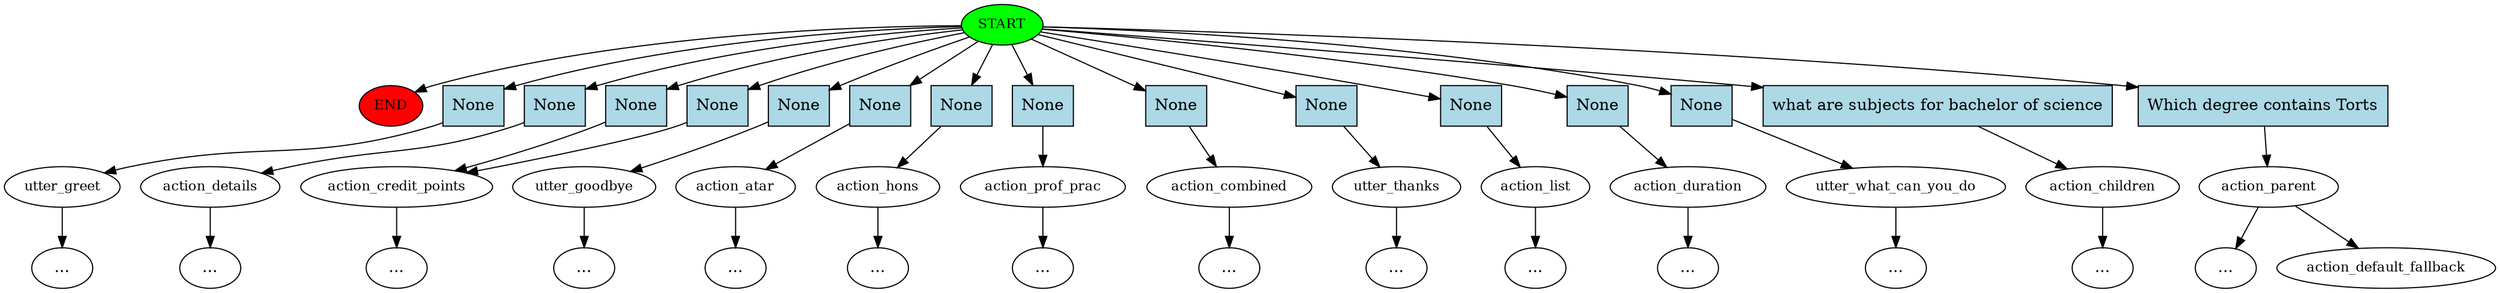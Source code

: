 digraph  {
0 [class="start active", fillcolor=green, fontsize=12, label=START, style=filled];
"-1" [class=end, fillcolor=red, fontsize=12, label=END, style=filled];
1 [class="", fontsize=12, label=utter_greet];
3 [class="", fontsize=12, label=action_details];
14 [class="", fontsize=12, label=action_credit_points];
32 [class="", fontsize=12, label=utter_goodbye];
"-34" [class=ellipsis, label="..."];
34 [class="", fontsize=12, label=action_atar];
"-37" [class=ellipsis, label="..."];
36 [class="", fontsize=12, label=action_hons];
"-39" [class=ellipsis, label="..."];
38 [class="", fontsize=12, label=action_prof_prac];
"-41" [class=ellipsis, label="..."];
40 [class="", fontsize=12, label=action_combined];
"-43" [class=ellipsis, label="..."];
43 [class="", fontsize=12, label=utter_thanks];
"-45" [class=ellipsis, label="..."];
"-46" [class=ellipsis, label="..."];
45 [class="", fontsize=12, label=action_list];
"-47" [class=ellipsis, label="..."];
49 [class="", fontsize=12, label=action_duration];
"-52" [class=ellipsis, label="..."];
"-54" [class=ellipsis, label="..."];
53 [class="", fontsize=12, label=utter_what_can_you_do];
"-55" [class=ellipsis, label="..."];
"-57" [class=ellipsis, label="..."];
56 [class="", fontsize=12, label=action_children];
"-58" [class=ellipsis, label="..."];
57 [class=active, fontsize=12, label=action_parent];
"-59" [class=ellipsis, label="..."];
59 [class="dashed active", fontsize=12, label=action_default_fallback];
60 [class=intent, fillcolor=lightblue, label=None, shape=rect, style=filled];
61 [class=intent, fillcolor=lightblue, label=None, shape=rect, style=filled];
62 [class=intent, fillcolor=lightblue, label=None, shape=rect, style=filled];
63 [class=intent, fillcolor=lightblue, label=None, shape=rect, style=filled];
64 [class=intent, fillcolor=lightblue, label=None, shape=rect, style=filled];
65 [class=intent, fillcolor=lightblue, label=None, shape=rect, style=filled];
66 [class=intent, fillcolor=lightblue, label=None, shape=rect, style=filled];
67 [class=intent, fillcolor=lightblue, label=None, shape=rect, style=filled];
68 [class=intent, fillcolor=lightblue, label=None, shape=rect, style=filled];
69 [class=intent, fillcolor=lightblue, label=None, shape=rect, style=filled];
70 [class=intent, fillcolor=lightblue, label=None, shape=rect, style=filled];
71 [class=intent, fillcolor=lightblue, label=None, shape=rect, style=filled];
72 [class=intent, fillcolor=lightblue, label=None, shape=rect, style=filled];
73 [class=intent, fillcolor=lightblue, label="what are subjects for bachelor of science", shape=rect, style=filled];
74 [class="intent active", fillcolor=lightblue, label="Which degree contains Torts", shape=rect, style=filled];
0 -> "-1"  [class="", key=NONE, label=""];
0 -> 60  [class="", key=0];
0 -> 61  [class="", key=0];
0 -> 62  [class="", key=0];
0 -> 63  [class="", key=0];
0 -> 64  [class="", key=0];
0 -> 65  [class="", key=0];
0 -> 66  [class="", key=0];
0 -> 67  [class="", key=0];
0 -> 68  [class="", key=0];
0 -> 69  [class="", key=0];
0 -> 70  [class="", key=0];
0 -> 71  [class="", key=0];
0 -> 72  [class="", key=0];
0 -> 73  [class="", key=0];
0 -> 74  [class=active, key=0];
1 -> "-57"  [class="", key=NONE, label=""];
3 -> "-54"  [class="", key=NONE, label=""];
14 -> "-46"  [class="", key=NONE, label=""];
32 -> "-34"  [class="", key=NONE, label=""];
34 -> "-37"  [class="", key=NONE, label=""];
36 -> "-39"  [class="", key=NONE, label=""];
38 -> "-41"  [class="", key=NONE, label=""];
40 -> "-43"  [class="", key=NONE, label=""];
43 -> "-45"  [class="", key=NONE, label=""];
45 -> "-47"  [class="", key=NONE, label=""];
49 -> "-52"  [class="", key=NONE, label=""];
53 -> "-55"  [class="", key=NONE, label=""];
56 -> "-58"  [class="", key=NONE, label=""];
57 -> "-59"  [class="", key=NONE, label=""];
57 -> 59  [class=active, key=NONE, label=""];
60 -> 1  [class="", key=0];
61 -> 3  [class="", key=0];
62 -> 14  [class="", key=0];
63 -> 14  [class="", key=0];
64 -> 32  [class="", key=0];
65 -> 34  [class="", key=0];
66 -> 36  [class="", key=0];
67 -> 38  [class="", key=0];
68 -> 40  [class="", key=0];
69 -> 43  [class="", key=0];
70 -> 45  [class="", key=0];
71 -> 49  [class="", key=0];
72 -> 53  [class="", key=0];
73 -> 56  [class="", key=0];
74 -> 57  [class=active, key=0];
}
